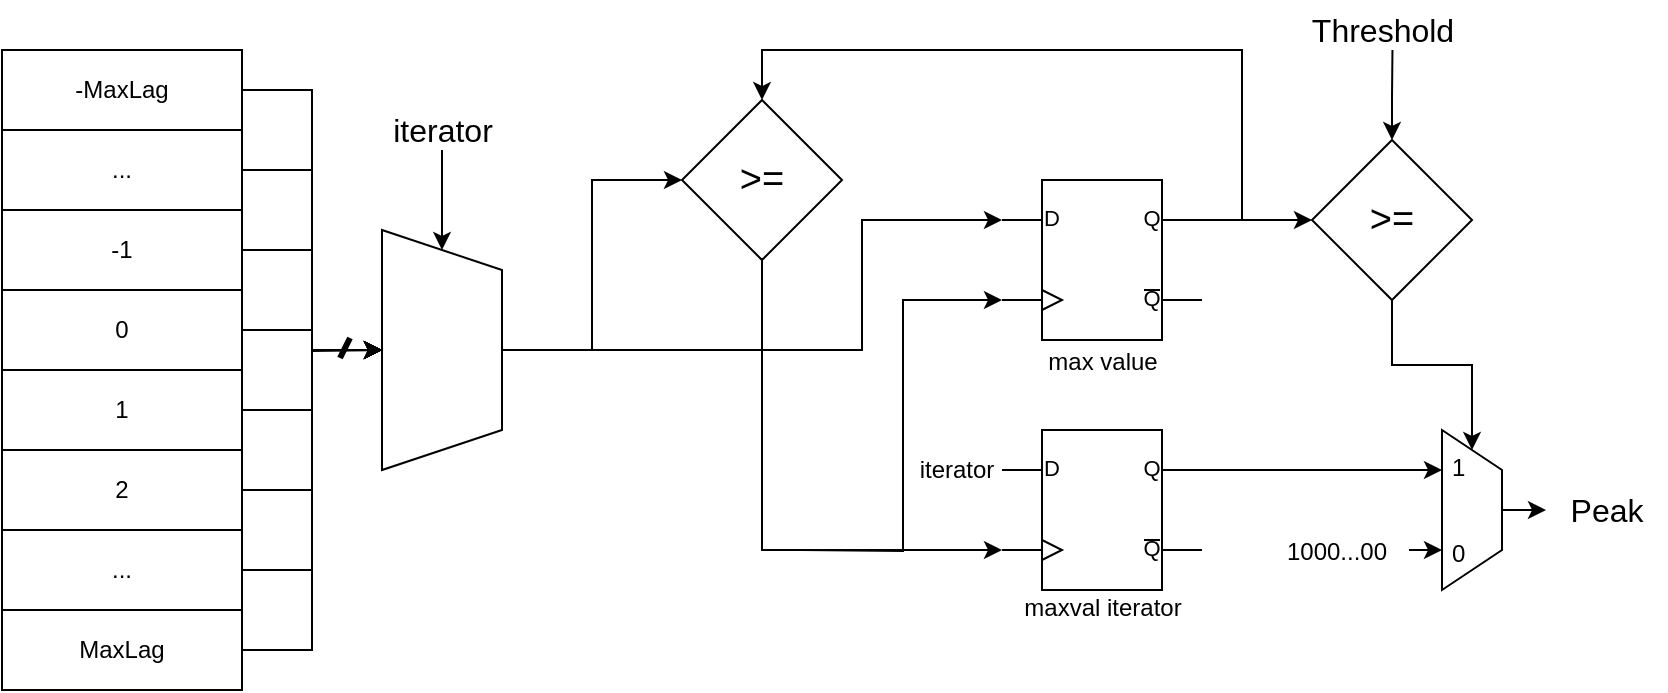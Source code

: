 <mxfile version="20.3.0" type="device"><diagram id="Inj8tP8g0be7VeKHYSPl" name="Page-1"><mxGraphModel dx="860" dy="611" grid="1" gridSize="10" guides="1" tooltips="1" connect="1" arrows="1" fold="1" page="1" pageScale="1" pageWidth="827" pageHeight="1169" math="0" shadow="0"><root><mxCell id="0"/><mxCell id="1" parent="0"/><mxCell id="fLiR1ULeRjFYK0fe59cP-12" style="edgeStyle=orthogonalEdgeStyle;rounded=0;orthogonalLoop=1;jettySize=auto;html=1;exitX=1;exitY=0.5;exitDx=0;exitDy=0;entryX=0.5;entryY=1;entryDx=0;entryDy=0;" edge="1" parent="1" source="fLiR1ULeRjFYK0fe59cP-1" target="fLiR1ULeRjFYK0fe59cP-9"><mxGeometry relative="1" as="geometry"/></mxCell><mxCell id="fLiR1ULeRjFYK0fe59cP-1" value="-MaxLag" style="rounded=0;whiteSpace=wrap;html=1;" vertex="1" parent="1"><mxGeometry x="100" y="70" width="120" height="40" as="geometry"/></mxCell><mxCell id="fLiR1ULeRjFYK0fe59cP-11" style="edgeStyle=orthogonalEdgeStyle;rounded=0;orthogonalLoop=1;jettySize=auto;html=1;exitX=1;exitY=0.5;exitDx=0;exitDy=0;entryX=0.5;entryY=1;entryDx=0;entryDy=0;" edge="1" parent="1" source="fLiR1ULeRjFYK0fe59cP-2" target="fLiR1ULeRjFYK0fe59cP-9"><mxGeometry relative="1" as="geometry"/></mxCell><mxCell id="fLiR1ULeRjFYK0fe59cP-2" value="..." style="rounded=0;whiteSpace=wrap;html=1;" vertex="1" parent="1"><mxGeometry x="100" y="110" width="120" height="40" as="geometry"/></mxCell><mxCell id="fLiR1ULeRjFYK0fe59cP-13" style="edgeStyle=orthogonalEdgeStyle;rounded=0;orthogonalLoop=1;jettySize=auto;html=1;exitX=1;exitY=0.5;exitDx=0;exitDy=0;entryX=0.5;entryY=1;entryDx=0;entryDy=0;" edge="1" parent="1" source="fLiR1ULeRjFYK0fe59cP-3" target="fLiR1ULeRjFYK0fe59cP-9"><mxGeometry relative="1" as="geometry"/></mxCell><mxCell id="fLiR1ULeRjFYK0fe59cP-3" value="-1" style="rounded=0;whiteSpace=wrap;html=1;" vertex="1" parent="1"><mxGeometry x="100" y="150" width="120" height="40" as="geometry"/></mxCell><mxCell id="fLiR1ULeRjFYK0fe59cP-14" style="edgeStyle=orthogonalEdgeStyle;rounded=0;orthogonalLoop=1;jettySize=auto;html=1;exitX=1;exitY=0.5;exitDx=0;exitDy=0;" edge="1" parent="1" source="fLiR1ULeRjFYK0fe59cP-4"><mxGeometry relative="1" as="geometry"><mxPoint x="290" y="220" as="targetPoint"/></mxGeometry></mxCell><mxCell id="fLiR1ULeRjFYK0fe59cP-4" value="0" style="rounded=0;whiteSpace=wrap;html=1;" vertex="1" parent="1"><mxGeometry x="100" y="190" width="120" height="40" as="geometry"/></mxCell><mxCell id="fLiR1ULeRjFYK0fe59cP-15" style="edgeStyle=orthogonalEdgeStyle;rounded=0;orthogonalLoop=1;jettySize=auto;html=1;exitX=1;exitY=0.5;exitDx=0;exitDy=0;entryX=0.5;entryY=1;entryDx=0;entryDy=0;" edge="1" parent="1" source="fLiR1ULeRjFYK0fe59cP-5" target="fLiR1ULeRjFYK0fe59cP-9"><mxGeometry relative="1" as="geometry"/></mxCell><mxCell id="fLiR1ULeRjFYK0fe59cP-5" value="1" style="rounded=0;whiteSpace=wrap;html=1;" vertex="1" parent="1"><mxGeometry x="100" y="230" width="120" height="40" as="geometry"/></mxCell><mxCell id="fLiR1ULeRjFYK0fe59cP-16" style="edgeStyle=orthogonalEdgeStyle;rounded=0;orthogonalLoop=1;jettySize=auto;html=1;exitX=1;exitY=0.5;exitDx=0;exitDy=0;entryX=0.5;entryY=1;entryDx=0;entryDy=0;" edge="1" parent="1" source="fLiR1ULeRjFYK0fe59cP-6" target="fLiR1ULeRjFYK0fe59cP-9"><mxGeometry relative="1" as="geometry"/></mxCell><mxCell id="fLiR1ULeRjFYK0fe59cP-6" value="2" style="rounded=0;whiteSpace=wrap;html=1;" vertex="1" parent="1"><mxGeometry x="100" y="270" width="120" height="40" as="geometry"/></mxCell><mxCell id="fLiR1ULeRjFYK0fe59cP-17" style="edgeStyle=orthogonalEdgeStyle;rounded=0;orthogonalLoop=1;jettySize=auto;html=1;exitX=1;exitY=0.5;exitDx=0;exitDy=0;entryX=0.5;entryY=1;entryDx=0;entryDy=0;" edge="1" parent="1" source="fLiR1ULeRjFYK0fe59cP-7" target="fLiR1ULeRjFYK0fe59cP-9"><mxGeometry relative="1" as="geometry"/></mxCell><mxCell id="fLiR1ULeRjFYK0fe59cP-7" value="..." style="rounded=0;whiteSpace=wrap;html=1;" vertex="1" parent="1"><mxGeometry x="100" y="310" width="120" height="40" as="geometry"/></mxCell><mxCell id="fLiR1ULeRjFYK0fe59cP-18" style="edgeStyle=orthogonalEdgeStyle;rounded=0;orthogonalLoop=1;jettySize=auto;html=1;exitX=1;exitY=0.5;exitDx=0;exitDy=0;entryX=0.5;entryY=1;entryDx=0;entryDy=0;" edge="1" parent="1" source="fLiR1ULeRjFYK0fe59cP-8" target="fLiR1ULeRjFYK0fe59cP-9"><mxGeometry relative="1" as="geometry"/></mxCell><mxCell id="fLiR1ULeRjFYK0fe59cP-8" value="MaxLag" style="rounded=0;whiteSpace=wrap;html=1;" vertex="1" parent="1"><mxGeometry x="100" y="350" width="120" height="40" as="geometry"/></mxCell><mxCell id="fLiR1ULeRjFYK0fe59cP-19" style="edgeStyle=orthogonalEdgeStyle;rounded=0;orthogonalLoop=1;jettySize=auto;html=1;exitX=0;exitY=0.5;exitDx=0;exitDy=0;startArrow=classic;startFill=1;endArrow=none;endFill=0;" edge="1" parent="1" source="fLiR1ULeRjFYK0fe59cP-9"><mxGeometry relative="1" as="geometry"><mxPoint x="320" y="120" as="targetPoint"/></mxGeometry></mxCell><mxCell id="fLiR1ULeRjFYK0fe59cP-36" style="edgeStyle=orthogonalEdgeStyle;rounded=0;orthogonalLoop=1;jettySize=auto;html=1;exitX=0.5;exitY=0;exitDx=0;exitDy=0;entryX=0;entryY=0.5;entryDx=0;entryDy=0;fontSize=19;startArrow=none;startFill=0;endArrow=classic;endFill=1;" edge="1" parent="1" source="fLiR1ULeRjFYK0fe59cP-9" target="fLiR1ULeRjFYK0fe59cP-34"><mxGeometry relative="1" as="geometry"/></mxCell><mxCell id="fLiR1ULeRjFYK0fe59cP-53" style="edgeStyle=orthogonalEdgeStyle;rounded=0;jumpSize=6;orthogonalLoop=1;jettySize=auto;html=1;exitX=0.5;exitY=0;exitDx=0;exitDy=0;entryX=0;entryY=0.25;entryDx=0;entryDy=0;entryPerimeter=0;strokeWidth=1;fontSize=12;startArrow=none;startFill=0;endArrow=classic;endFill=1;" edge="1" parent="1" source="fLiR1ULeRjFYK0fe59cP-9" target="fLiR1ULeRjFYK0fe59cP-43"><mxGeometry relative="1" as="geometry"><Array as="points"><mxPoint x="530" y="220"/><mxPoint x="530" y="155"/></Array></mxGeometry></mxCell><mxCell id="fLiR1ULeRjFYK0fe59cP-9" value="" style="shape=trapezoid;perimeter=trapezoidPerimeter;whiteSpace=wrap;html=1;fixedSize=1;direction=south;" vertex="1" parent="1"><mxGeometry x="290" y="160" width="60" height="120" as="geometry"/></mxCell><mxCell id="fLiR1ULeRjFYK0fe59cP-20" value="iterator" style="text;html=1;align=center;verticalAlign=middle;resizable=0;points=[];autosize=1;strokeColor=none;fillColor=none;fontSize=16;" vertex="1" parent="1"><mxGeometry x="285" y="95" width="70" height="30" as="geometry"/></mxCell><mxCell id="fLiR1ULeRjFYK0fe59cP-35" style="edgeStyle=orthogonalEdgeStyle;rounded=0;orthogonalLoop=1;jettySize=auto;html=1;exitX=1;exitY=0.5;exitDx=0;exitDy=0;entryX=0.5;entryY=0;entryDx=0;entryDy=0;fontSize=19;startArrow=none;startFill=0;endArrow=classic;endFill=1;" edge="1" parent="1" target="fLiR1ULeRjFYK0fe59cP-34"><mxGeometry relative="1" as="geometry"><mxPoint x="700" y="155" as="sourcePoint"/><Array as="points"><mxPoint x="720" y="155"/><mxPoint x="720" y="70"/><mxPoint x="480" y="70"/></Array></mxGeometry></mxCell><mxCell id="fLiR1ULeRjFYK0fe59cP-32" style="edgeStyle=orthogonalEdgeStyle;rounded=0;orthogonalLoop=1;jettySize=auto;html=1;exitX=0;exitY=0.5;exitDx=0;exitDy=0;entryX=1;entryY=0.5;entryDx=0;entryDy=0;startArrow=classic;startFill=1;endArrow=none;endFill=0;" edge="1" parent="1" source="fLiR1ULeRjFYK0fe59cP-23"><mxGeometry relative="1" as="geometry"><mxPoint x="700" y="155" as="targetPoint"/></mxGeometry></mxCell><mxCell id="fLiR1ULeRjFYK0fe59cP-38" style="edgeStyle=orthogonalEdgeStyle;rounded=0;orthogonalLoop=1;jettySize=auto;html=1;exitX=0.5;exitY=0;exitDx=0;exitDy=0;fontSize=19;startArrow=classic;startFill=1;endArrow=none;endFill=0;" edge="1" parent="1" source="fLiR1ULeRjFYK0fe59cP-23"><mxGeometry relative="1" as="geometry"><mxPoint x="795.235" y="70" as="targetPoint"/></mxGeometry></mxCell><mxCell id="fLiR1ULeRjFYK0fe59cP-23" value="&lt;font style=&quot;font-size: 19px;&quot;&gt;&amp;gt;=&lt;/font&gt;" style="rhombus;whiteSpace=wrap;html=1;" vertex="1" parent="1"><mxGeometry x="755" y="115" width="80" height="80" as="geometry"/></mxCell><mxCell id="fLiR1ULeRjFYK0fe59cP-25" style="edgeStyle=orthogonalEdgeStyle;rounded=0;orthogonalLoop=1;jettySize=auto;html=1;exitX=0.5;exitY=0;exitDx=0;exitDy=0;startArrow=none;startFill=0;endArrow=classic;endFill=1;" edge="1" parent="1" source="fLiR1ULeRjFYK0fe59cP-24" target="fLiR1ULeRjFYK0fe59cP-26"><mxGeometry relative="1" as="geometry"><mxPoint x="850" y="310" as="targetPoint"/></mxGeometry></mxCell><mxCell id="fLiR1ULeRjFYK0fe59cP-27" style="edgeStyle=orthogonalEdgeStyle;rounded=0;orthogonalLoop=1;jettySize=auto;html=1;exitX=0.75;exitY=1;exitDx=0;exitDy=0;startArrow=classic;startFill=1;endArrow=none;endFill=0;entryX=1.021;entryY=0.464;entryDx=0;entryDy=0;entryPerimeter=0;" edge="1" parent="1" source="fLiR1ULeRjFYK0fe59cP-24" target="fLiR1ULeRjFYK0fe59cP-28"><mxGeometry relative="1" as="geometry"><mxPoint x="740" y="330" as="targetPoint"/></mxGeometry></mxCell><mxCell id="fLiR1ULeRjFYK0fe59cP-30" style="edgeStyle=orthogonalEdgeStyle;rounded=0;orthogonalLoop=1;jettySize=auto;html=1;exitX=0;exitY=0.5;exitDx=0;exitDy=0;entryX=0.5;entryY=1;entryDx=0;entryDy=0;startArrow=classic;startFill=1;endArrow=none;endFill=0;" edge="1" parent="1" source="fLiR1ULeRjFYK0fe59cP-24" target="fLiR1ULeRjFYK0fe59cP-23"><mxGeometry relative="1" as="geometry"/></mxCell><mxCell id="fLiR1ULeRjFYK0fe59cP-24" value="1&amp;nbsp; &amp;nbsp;&amp;nbsp;&lt;br&gt;&lt;br&gt;&lt;br&gt;0&amp;nbsp; &amp;nbsp;&amp;nbsp;" style="shape=trapezoid;perimeter=trapezoidPerimeter;whiteSpace=wrap;html=1;fixedSize=1;direction=south;" vertex="1" parent="1"><mxGeometry x="820" y="260" width="30" height="80" as="geometry"/></mxCell><mxCell id="fLiR1ULeRjFYK0fe59cP-26" value="Peak" style="text;html=1;align=center;verticalAlign=middle;resizable=0;points=[];autosize=1;strokeColor=none;fillColor=none;fontSize=16;" vertex="1" parent="1"><mxGeometry x="872" y="285" width="60" height="30" as="geometry"/></mxCell><mxCell id="fLiR1ULeRjFYK0fe59cP-28" value="1000...00" style="text;html=1;align=center;verticalAlign=middle;resizable=0;points=[];autosize=1;strokeColor=none;fillColor=none;" vertex="1" parent="1"><mxGeometry x="732" y="306" width="70" height="30" as="geometry"/></mxCell><mxCell id="fLiR1ULeRjFYK0fe59cP-50" style="edgeStyle=orthogonalEdgeStyle;rounded=0;jumpSize=6;orthogonalLoop=1;jettySize=auto;html=1;entryX=0;entryY=0.75;entryDx=0;entryDy=0;entryPerimeter=0;strokeWidth=1;fontSize=12;startArrow=none;startFill=0;endArrow=classic;endFill=1;" edge="1" parent="1" target="fLiR1ULeRjFYK0fe59cP-43"><mxGeometry relative="1" as="geometry"><mxPoint x="500" y="320" as="sourcePoint"/></mxGeometry></mxCell><mxCell id="fLiR1ULeRjFYK0fe59cP-51" style="edgeStyle=orthogonalEdgeStyle;rounded=0;jumpSize=6;orthogonalLoop=1;jettySize=auto;html=1;exitX=0.5;exitY=1;exitDx=0;exitDy=0;entryX=0;entryY=0.75;entryDx=0;entryDy=0;entryPerimeter=0;strokeWidth=1;fontSize=12;startArrow=none;startFill=0;endArrow=classic;endFill=1;" edge="1" parent="1" source="fLiR1ULeRjFYK0fe59cP-34" target="fLiR1ULeRjFYK0fe59cP-47"><mxGeometry relative="1" as="geometry"/></mxCell><mxCell id="fLiR1ULeRjFYK0fe59cP-34" value="&amp;gt;=" style="rhombus;whiteSpace=wrap;html=1;fontSize=19;" vertex="1" parent="1"><mxGeometry x="440" y="95" width="80" height="80" as="geometry"/></mxCell><mxCell id="fLiR1ULeRjFYK0fe59cP-39" value="Threshold" style="text;html=1;align=center;verticalAlign=middle;resizable=0;points=[];autosize=1;strokeColor=none;fillColor=none;fontSize=16;" vertex="1" parent="1"><mxGeometry x="745" y="45" width="90" height="30" as="geometry"/></mxCell><mxCell id="fLiR1ULeRjFYK0fe59cP-41" style="edgeStyle=orthogonalEdgeStyle;rounded=0;orthogonalLoop=1;jettySize=auto;html=1;exitX=1;exitY=0.25;exitDx=0;exitDy=0;entryX=0.25;entryY=1;entryDx=0;entryDy=0;fontSize=12;startArrow=none;startFill=0;endArrow=classic;endFill=1;exitPerimeter=0;" edge="1" parent="1" source="fLiR1ULeRjFYK0fe59cP-47" target="fLiR1ULeRjFYK0fe59cP-24"><mxGeometry relative="1" as="geometry"><mxPoint x="630" y="290" as="sourcePoint"/></mxGeometry></mxCell><mxCell id="fLiR1ULeRjFYK0fe59cP-42" value="" style="endArrow=none;html=1;rounded=0;fontSize=12;jumpSize=6;strokeWidth=3;" edge="1" parent="1"><mxGeometry width="50" height="50" relative="1" as="geometry"><mxPoint x="269" y="224" as="sourcePoint"/><mxPoint x="274" y="214" as="targetPoint"/></mxGeometry></mxCell><mxCell id="fLiR1ULeRjFYK0fe59cP-43" value="" style="verticalLabelPosition=bottom;shadow=0;dashed=0;align=center;html=1;verticalAlign=top;shape=mxgraph.electrical.logic_gates.d_type_flip-flop;fontSize=12;" vertex="1" parent="1"><mxGeometry x="600" y="135" width="100" height="80" as="geometry"/></mxCell><mxCell id="fLiR1ULeRjFYK0fe59cP-45" value="max value" style="text;html=1;align=center;verticalAlign=middle;resizable=0;points=[];autosize=1;strokeColor=none;fillColor=none;fontSize=12;" vertex="1" parent="1"><mxGeometry x="610" y="211" width="80" height="30" as="geometry"/></mxCell><mxCell id="fLiR1ULeRjFYK0fe59cP-47" value="" style="verticalLabelPosition=bottom;shadow=0;dashed=0;align=center;html=1;verticalAlign=top;shape=mxgraph.electrical.logic_gates.d_type_flip-flop;fontSize=12;" vertex="1" parent="1"><mxGeometry x="600" y="260" width="100" height="80" as="geometry"/></mxCell><mxCell id="fLiR1ULeRjFYK0fe59cP-48" value="maxval iterator" style="text;html=1;resizable=0;autosize=1;align=center;verticalAlign=middle;points=[];fillColor=none;strokeColor=none;rounded=0;fontSize=12;" vertex="1" parent="1"><mxGeometry x="600" y="334" width="100" height="30" as="geometry"/></mxCell><mxCell id="fLiR1ULeRjFYK0fe59cP-52" value="iterator" style="text;html=1;align=center;verticalAlign=middle;resizable=0;points=[];autosize=1;strokeColor=none;fillColor=none;fontSize=12;" vertex="1" parent="1"><mxGeometry x="547" y="265" width="60" height="30" as="geometry"/></mxCell></root></mxGraphModel></diagram></mxfile>